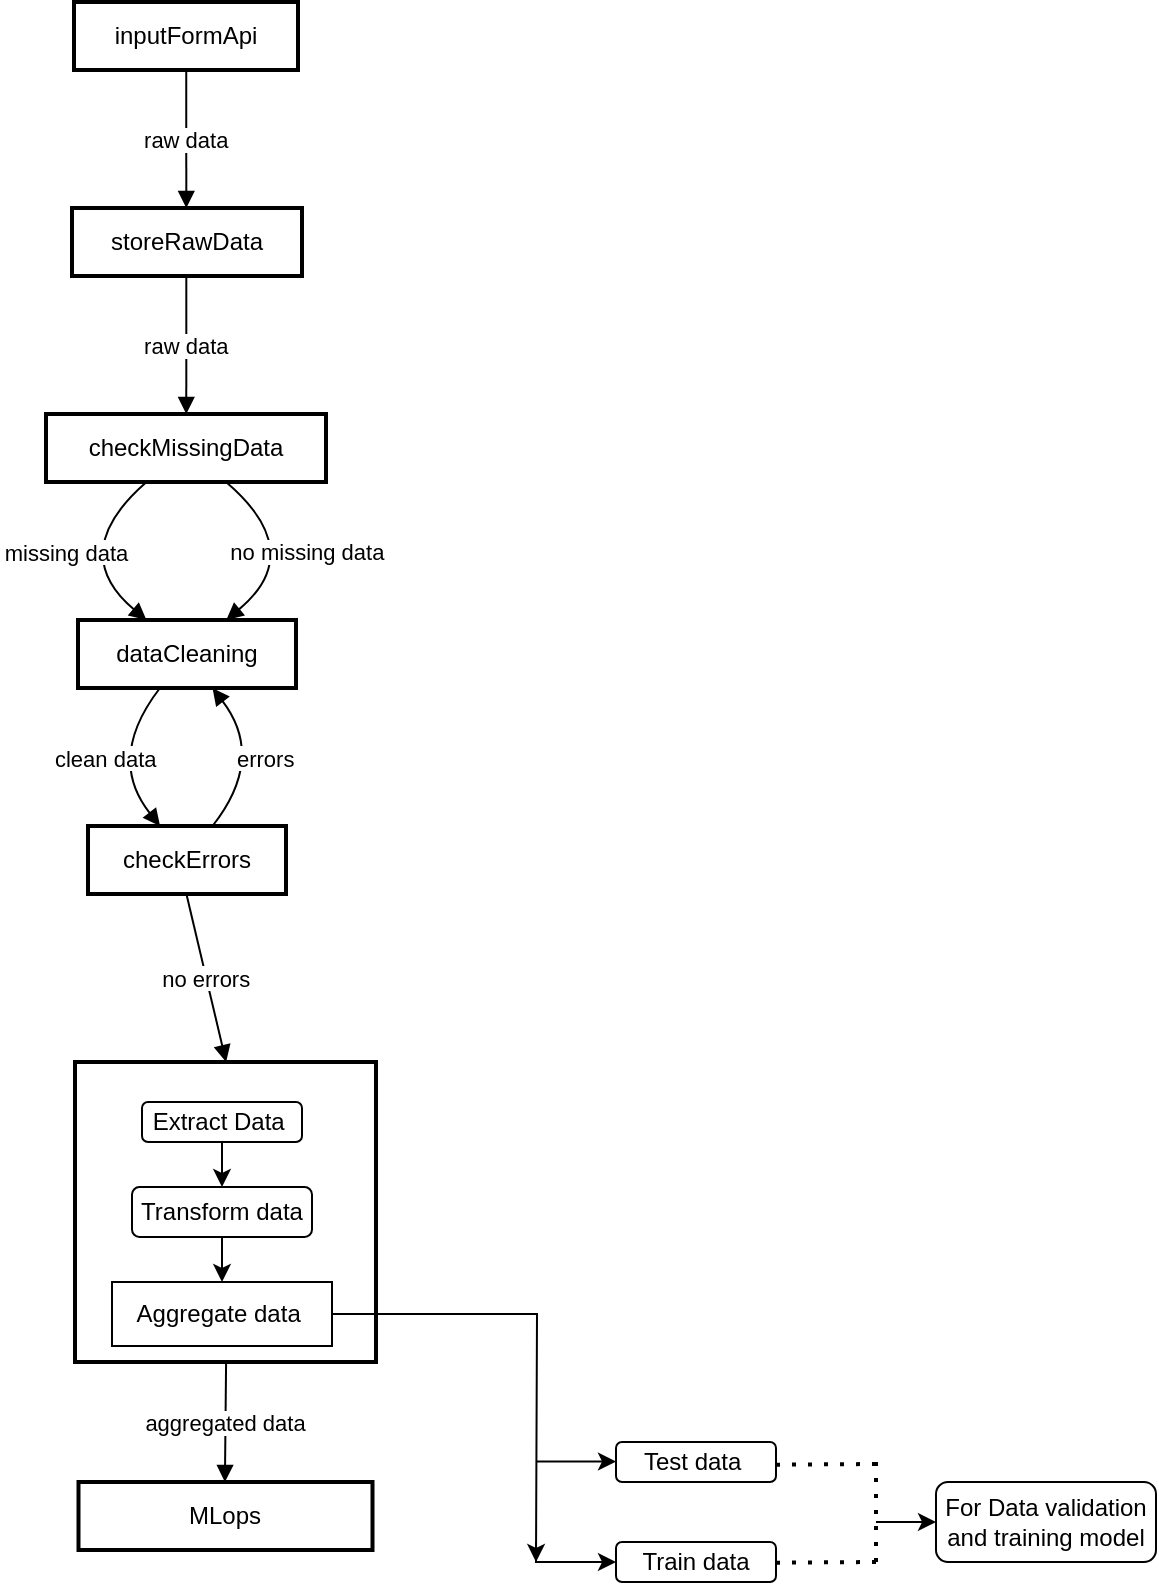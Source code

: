 <mxfile version="23.1.3" type="github">
  <diagram name="Page-1" id="GB9JbBWI2h12D6Ae8krZ">
    <mxGraphModel dx="914" dy="530" grid="1" gridSize="10" guides="1" tooltips="1" connect="1" arrows="1" fold="1" page="1" pageScale="1" pageWidth="850" pageHeight="1100" math="0" shadow="0">
      <root>
        <mxCell id="0" />
        <mxCell id="1" parent="0" />
        <mxCell id="2" value="inputFormApi" style="whiteSpace=wrap;strokeWidth=2;" parent="1" vertex="1">
          <mxGeometry x="49" width="112" height="34" as="geometry" />
        </mxCell>
        <mxCell id="3" value="storeRawData" style="whiteSpace=wrap;strokeWidth=2;" parent="1" vertex="1">
          <mxGeometry x="48" y="103" width="115" height="34" as="geometry" />
        </mxCell>
        <mxCell id="4" value="checkMissingData" style="whiteSpace=wrap;strokeWidth=2;" parent="1" vertex="1">
          <mxGeometry x="35" y="206" width="140" height="34" as="geometry" />
        </mxCell>
        <mxCell id="5" value="dataCleaning" style="whiteSpace=wrap;strokeWidth=2;" parent="1" vertex="1">
          <mxGeometry x="51" y="309" width="109" height="34" as="geometry" />
        </mxCell>
        <mxCell id="6" value="checkErrors" style="whiteSpace=wrap;strokeWidth=2;" parent="1" vertex="1">
          <mxGeometry x="56" y="412" width="99" height="34" as="geometry" />
        </mxCell>
        <mxCell id="7" value="" style="whiteSpace=wrap;strokeWidth=2;" parent="1" vertex="1">
          <mxGeometry x="49.5" y="530" width="150.5" height="150" as="geometry" />
        </mxCell>
        <mxCell id="8" value="MLops" style="whiteSpace=wrap;strokeWidth=2;" parent="1" vertex="1">
          <mxGeometry x="51.25" y="740" width="147" height="34" as="geometry" />
        </mxCell>
        <mxCell id="9" value="raw data" style="curved=1;startArrow=none;endArrow=block;exitX=0.501;exitY=1;entryX=0.497;entryY=0;" parent="1" source="2" target="3" edge="1">
          <mxGeometry relative="1" as="geometry">
            <Array as="points" />
          </mxGeometry>
        </mxCell>
        <mxCell id="10" value="raw data" style="curved=1;startArrow=none;endArrow=block;exitX=0.497;exitY=1;entryX=0.501;entryY=0;" parent="1" source="3" target="4" edge="1">
          <mxGeometry relative="1" as="geometry">
            <Array as="points" />
          </mxGeometry>
        </mxCell>
        <mxCell id="11" value="missing data" style="curved=1;startArrow=none;endArrow=block;exitX=0.359;exitY=1;entryX=0.314;entryY=0;" parent="1" source="4" target="5" edge="1">
          <mxGeometry relative="1" as="geometry">
            <Array as="points">
              <mxPoint x="45" y="275" />
            </Array>
          </mxGeometry>
        </mxCell>
        <mxCell id="12" value="no missing data" style="curved=1;startArrow=none;endArrow=block;exitX=0.643;exitY=1;entryX=0.68;entryY=0;" parent="1" source="4" target="5" edge="1">
          <mxGeometry relative="1" as="geometry">
            <Array as="points">
              <mxPoint x="166" y="275" />
            </Array>
          </mxGeometry>
        </mxCell>
        <mxCell id="13" value="clean data" style="curved=1;startArrow=none;endArrow=block;exitX=0.376;exitY=1;entryX=0.364;entryY=0;" parent="1" source="5" target="6" edge="1">
          <mxGeometry relative="1" as="geometry">
            <Array as="points">
              <mxPoint x="65" y="378" />
            </Array>
          </mxGeometry>
        </mxCell>
        <mxCell id="14" value="errors" style="curved=1;startArrow=none;endArrow=block;exitX=0.629;exitY=0;entryX=0.617;entryY=1;" parent="1" source="6" target="5" edge="1">
          <mxGeometry relative="1" as="geometry">
            <Array as="points">
              <mxPoint x="145" y="378" />
            </Array>
          </mxGeometry>
        </mxCell>
        <mxCell id="15" value="no errors" style="curved=1;startArrow=none;endArrow=block;exitX=0.497;exitY=1;entryX=0.502;entryY=0;" parent="1" source="6" target="7" edge="1">
          <mxGeometry relative="1" as="geometry">
            <Array as="points" />
          </mxGeometry>
        </mxCell>
        <mxCell id="16" value="aggregated data" style="curved=1;startArrow=none;endArrow=block;exitX=0.502;exitY=1;entryX=0.498;entryY=0;" parent="1" source="7" target="8" edge="1">
          <mxGeometry relative="1" as="geometry">
            <Array as="points" />
          </mxGeometry>
        </mxCell>
        <mxCell id="RUJN9M16ynbq3Jdu57FZ-21" style="edgeStyle=orthogonalEdgeStyle;rounded=0;orthogonalLoop=1;jettySize=auto;html=1;exitX=0.5;exitY=1;exitDx=0;exitDy=0;entryX=0.5;entryY=0;entryDx=0;entryDy=0;" edge="1" parent="1" source="RUJN9M16ynbq3Jdu57FZ-18" target="RUJN9M16ynbq3Jdu57FZ-19">
          <mxGeometry relative="1" as="geometry" />
        </mxCell>
        <mxCell id="RUJN9M16ynbq3Jdu57FZ-18" value="Extract Data&amp;nbsp;" style="rounded=1;whiteSpace=wrap;html=1;" vertex="1" parent="1">
          <mxGeometry x="83" y="550" width="80" height="20" as="geometry" />
        </mxCell>
        <mxCell id="RUJN9M16ynbq3Jdu57FZ-22" style="edgeStyle=orthogonalEdgeStyle;rounded=0;orthogonalLoop=1;jettySize=auto;html=1;exitX=0.5;exitY=1;exitDx=0;exitDy=0;entryX=0.5;entryY=0;entryDx=0;entryDy=0;" edge="1" parent="1" source="RUJN9M16ynbq3Jdu57FZ-19" target="RUJN9M16ynbq3Jdu57FZ-20">
          <mxGeometry relative="1" as="geometry" />
        </mxCell>
        <mxCell id="RUJN9M16ynbq3Jdu57FZ-19" value="Transform data" style="rounded=1;whiteSpace=wrap;html=1;" vertex="1" parent="1">
          <mxGeometry x="78" y="592.5" width="90" height="25" as="geometry" />
        </mxCell>
        <mxCell id="RUJN9M16ynbq3Jdu57FZ-25" style="edgeStyle=orthogonalEdgeStyle;rounded=0;orthogonalLoop=1;jettySize=auto;html=1;exitX=1;exitY=0.5;exitDx=0;exitDy=0;" edge="1" parent="1" source="RUJN9M16ynbq3Jdu57FZ-20">
          <mxGeometry relative="1" as="geometry">
            <mxPoint x="280" y="780" as="targetPoint" />
          </mxGeometry>
        </mxCell>
        <mxCell id="RUJN9M16ynbq3Jdu57FZ-20" value="Aggregate data&amp;nbsp;" style="rounded=0;whiteSpace=wrap;html=1;" vertex="1" parent="1">
          <mxGeometry x="68" y="640" width="110" height="32" as="geometry" />
        </mxCell>
        <mxCell id="RUJN9M16ynbq3Jdu57FZ-23" value="Test data&amp;nbsp;" style="rounded=1;whiteSpace=wrap;html=1;" vertex="1" parent="1">
          <mxGeometry x="320" y="720" width="80" height="20" as="geometry" />
        </mxCell>
        <mxCell id="RUJN9M16ynbq3Jdu57FZ-24" value="Train data" style="rounded=1;whiteSpace=wrap;html=1;" vertex="1" parent="1">
          <mxGeometry x="320" y="770" width="80" height="20" as="geometry" />
        </mxCell>
        <mxCell id="RUJN9M16ynbq3Jdu57FZ-30" value="" style="endArrow=classic;html=1;rounded=0;entryX=0;entryY=0.5;entryDx=0;entryDy=0;" edge="1" parent="1" target="RUJN9M16ynbq3Jdu57FZ-24">
          <mxGeometry width="50" height="50" relative="1" as="geometry">
            <mxPoint x="280" y="770" as="sourcePoint" />
            <mxPoint x="330" y="720" as="targetPoint" />
            <Array as="points">
              <mxPoint x="280" y="780" />
            </Array>
          </mxGeometry>
        </mxCell>
        <mxCell id="RUJN9M16ynbq3Jdu57FZ-31" value="" style="endArrow=classic;html=1;rounded=0;entryX=0;entryY=0.5;entryDx=0;entryDy=0;" edge="1" parent="1">
          <mxGeometry width="50" height="50" relative="1" as="geometry">
            <mxPoint x="280" y="729.76" as="sourcePoint" />
            <mxPoint x="320" y="729.76" as="targetPoint" />
          </mxGeometry>
        </mxCell>
        <mxCell id="RUJN9M16ynbq3Jdu57FZ-33" value="" style="endArrow=none;dashed=1;html=1;dashPattern=1 3;strokeWidth=2;rounded=0;" edge="1" parent="1">
          <mxGeometry width="50" height="50" relative="1" as="geometry">
            <mxPoint x="450" y="780" as="sourcePoint" />
            <mxPoint x="450" y="730" as="targetPoint" />
          </mxGeometry>
        </mxCell>
        <mxCell id="RUJN9M16ynbq3Jdu57FZ-34" value="" style="endArrow=none;dashed=1;html=1;dashPattern=1 3;strokeWidth=2;rounded=0;exitX=1.033;exitY=0.633;exitDx=0;exitDy=0;exitPerimeter=0;" edge="1" parent="1">
          <mxGeometry width="50" height="50" relative="1" as="geometry">
            <mxPoint x="400" y="731.33" as="sourcePoint" />
            <mxPoint x="450" y="731" as="targetPoint" />
          </mxGeometry>
        </mxCell>
        <mxCell id="RUJN9M16ynbq3Jdu57FZ-35" value="" style="endArrow=none;dashed=1;html=1;dashPattern=1 3;strokeWidth=2;rounded=0;exitX=1.033;exitY=0.633;exitDx=0;exitDy=0;exitPerimeter=0;" edge="1" parent="1">
          <mxGeometry width="50" height="50" relative="1" as="geometry">
            <mxPoint x="400" y="780.33" as="sourcePoint" />
            <mxPoint x="450" y="780" as="targetPoint" />
          </mxGeometry>
        </mxCell>
        <mxCell id="RUJN9M16ynbq3Jdu57FZ-36" value="" style="endArrow=classic;html=1;rounded=0;" edge="1" parent="1">
          <mxGeometry width="50" height="50" relative="1" as="geometry">
            <mxPoint x="450" y="760" as="sourcePoint" />
            <mxPoint x="480" y="760" as="targetPoint" />
          </mxGeometry>
        </mxCell>
        <mxCell id="RUJN9M16ynbq3Jdu57FZ-37" value="For Data validation and training model" style="rounded=1;whiteSpace=wrap;html=1;" vertex="1" parent="1">
          <mxGeometry x="480" y="740" width="110" height="40" as="geometry" />
        </mxCell>
      </root>
    </mxGraphModel>
  </diagram>
</mxfile>

